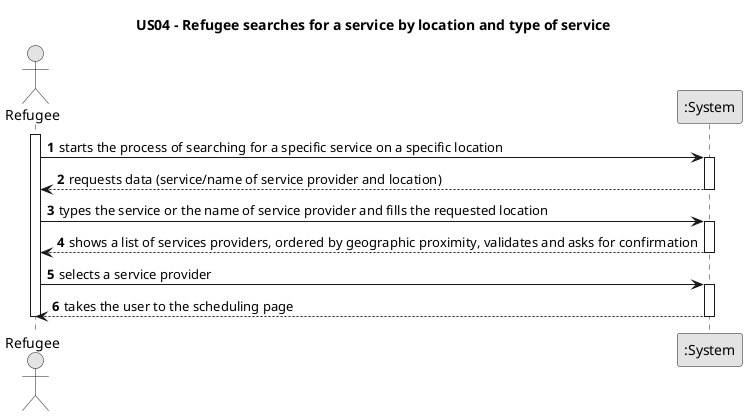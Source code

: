 @startuml
'https://plantuml.com/sequence-diagram

skinparam monochrome true
skinparam packageStyle rectangle
skinparam shadowing false

title US04 - Refugee searches for a service by location and type of service

autonumber

actor Refugee
participant ":System" as System

activate Refugee
    Refugee -> System : starts the process of searching for a specific service on a specific location
    activate System
        System --> Refugee : requests data (service/name of service provider and location)
    deactivate System
    Refugee -> System : types the service or the name of service provider and fills the requested location
    activate System
        System --> Refugee : shows a list of services providers, ordered by geographic proximity, validates and asks for confirmation
    deactivate System
    Refugee -> System : selects a service provider
    activate System
        System --> Refugee: takes the user to the scheduling page
    deactivate System
deactivate Refugee
@enduml